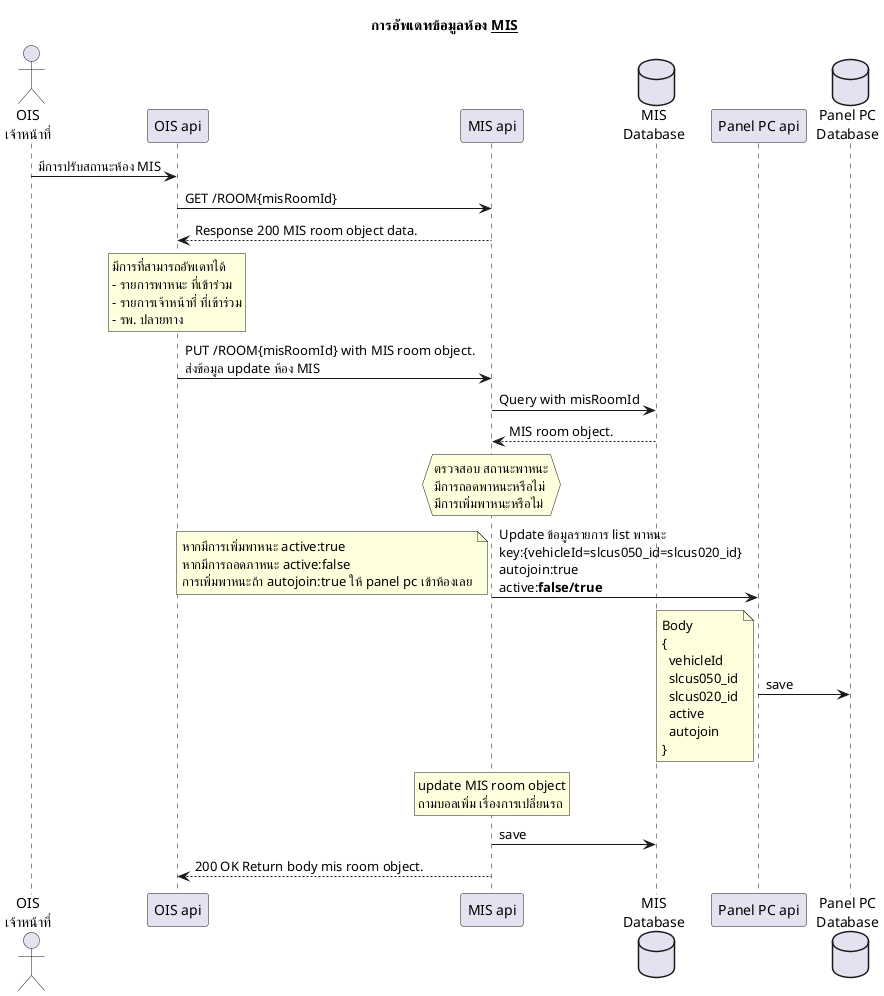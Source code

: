 @startuml
Title การอัพเดทข้อมูลห้อง __MIS__
  actor "OIS\nเจ้าหน้าที่" as OIS
  OIS -> "OIS api": มีการปรับสถานะห้อง MIS
  "OIS api"-> "MIS api": GET /ROOM{misRoomId}
  "OIS api"<-- "MIS api":Response 200 MIS room object data.

  rnote over "OIS api"
    มีการที่สามารถอัพเดทได้
    - รายการพาหนะ ที่เข้าร่วม
    - รายการเจ้าหน้าที่ ที่เข้าร่วม
    - รพ. ปลายทาง
  endnote
  "OIS api"-> "MIS api": PUT /ROOM{misRoomId} with MIS room object.\nส่งข้อมูล update ห้อง MIS
  database "MIS\nDatabase" as misdb
  "MIS api" -> misdb: Query with misRoomId
  "MIS api" <-- misdb: MIS room object.

  hnote over "MIS api"
    ตรวจสอบ สถานะพาหนะ
    มีการถอดพาหนะหรือไม่
    มีการเพิ่มพาหนะหรือไม่
  endnote

  "MIS api" -> "Panel PC api": Update ข้อมูลรายการ list พาหนะ\nkey:{vehicleId=slcus050_id=slcus020_id}\nautojoin:true\nactive:**false/true**

  note left
    หากมีการเพิ่มพาหนะ active:true
    หากมีการถอดภาหนะ active:false
    การเพิ่มพาหนะถ้า autojoin:true ให้ panel pc เข้าห้องเลย
  endnote
  database "Panel PC\nDatabase" as paneldb
  "Panel PC api" -> paneldb: save
  note left
    Body
    {
      vehicleId
      slcus050_id
      slcus020_id
      active
      autojoin
    }
  endnote

  rnote over "MIS api"
    update MIS room object
    ถามบอลเพิ่ม เรื่องการเปลี่ยนรถ
  endnote

  "MIS api" -> misdb: save
  "OIS api" <-- "MIS api": 200 OK Return body mis room object.


@enduml
